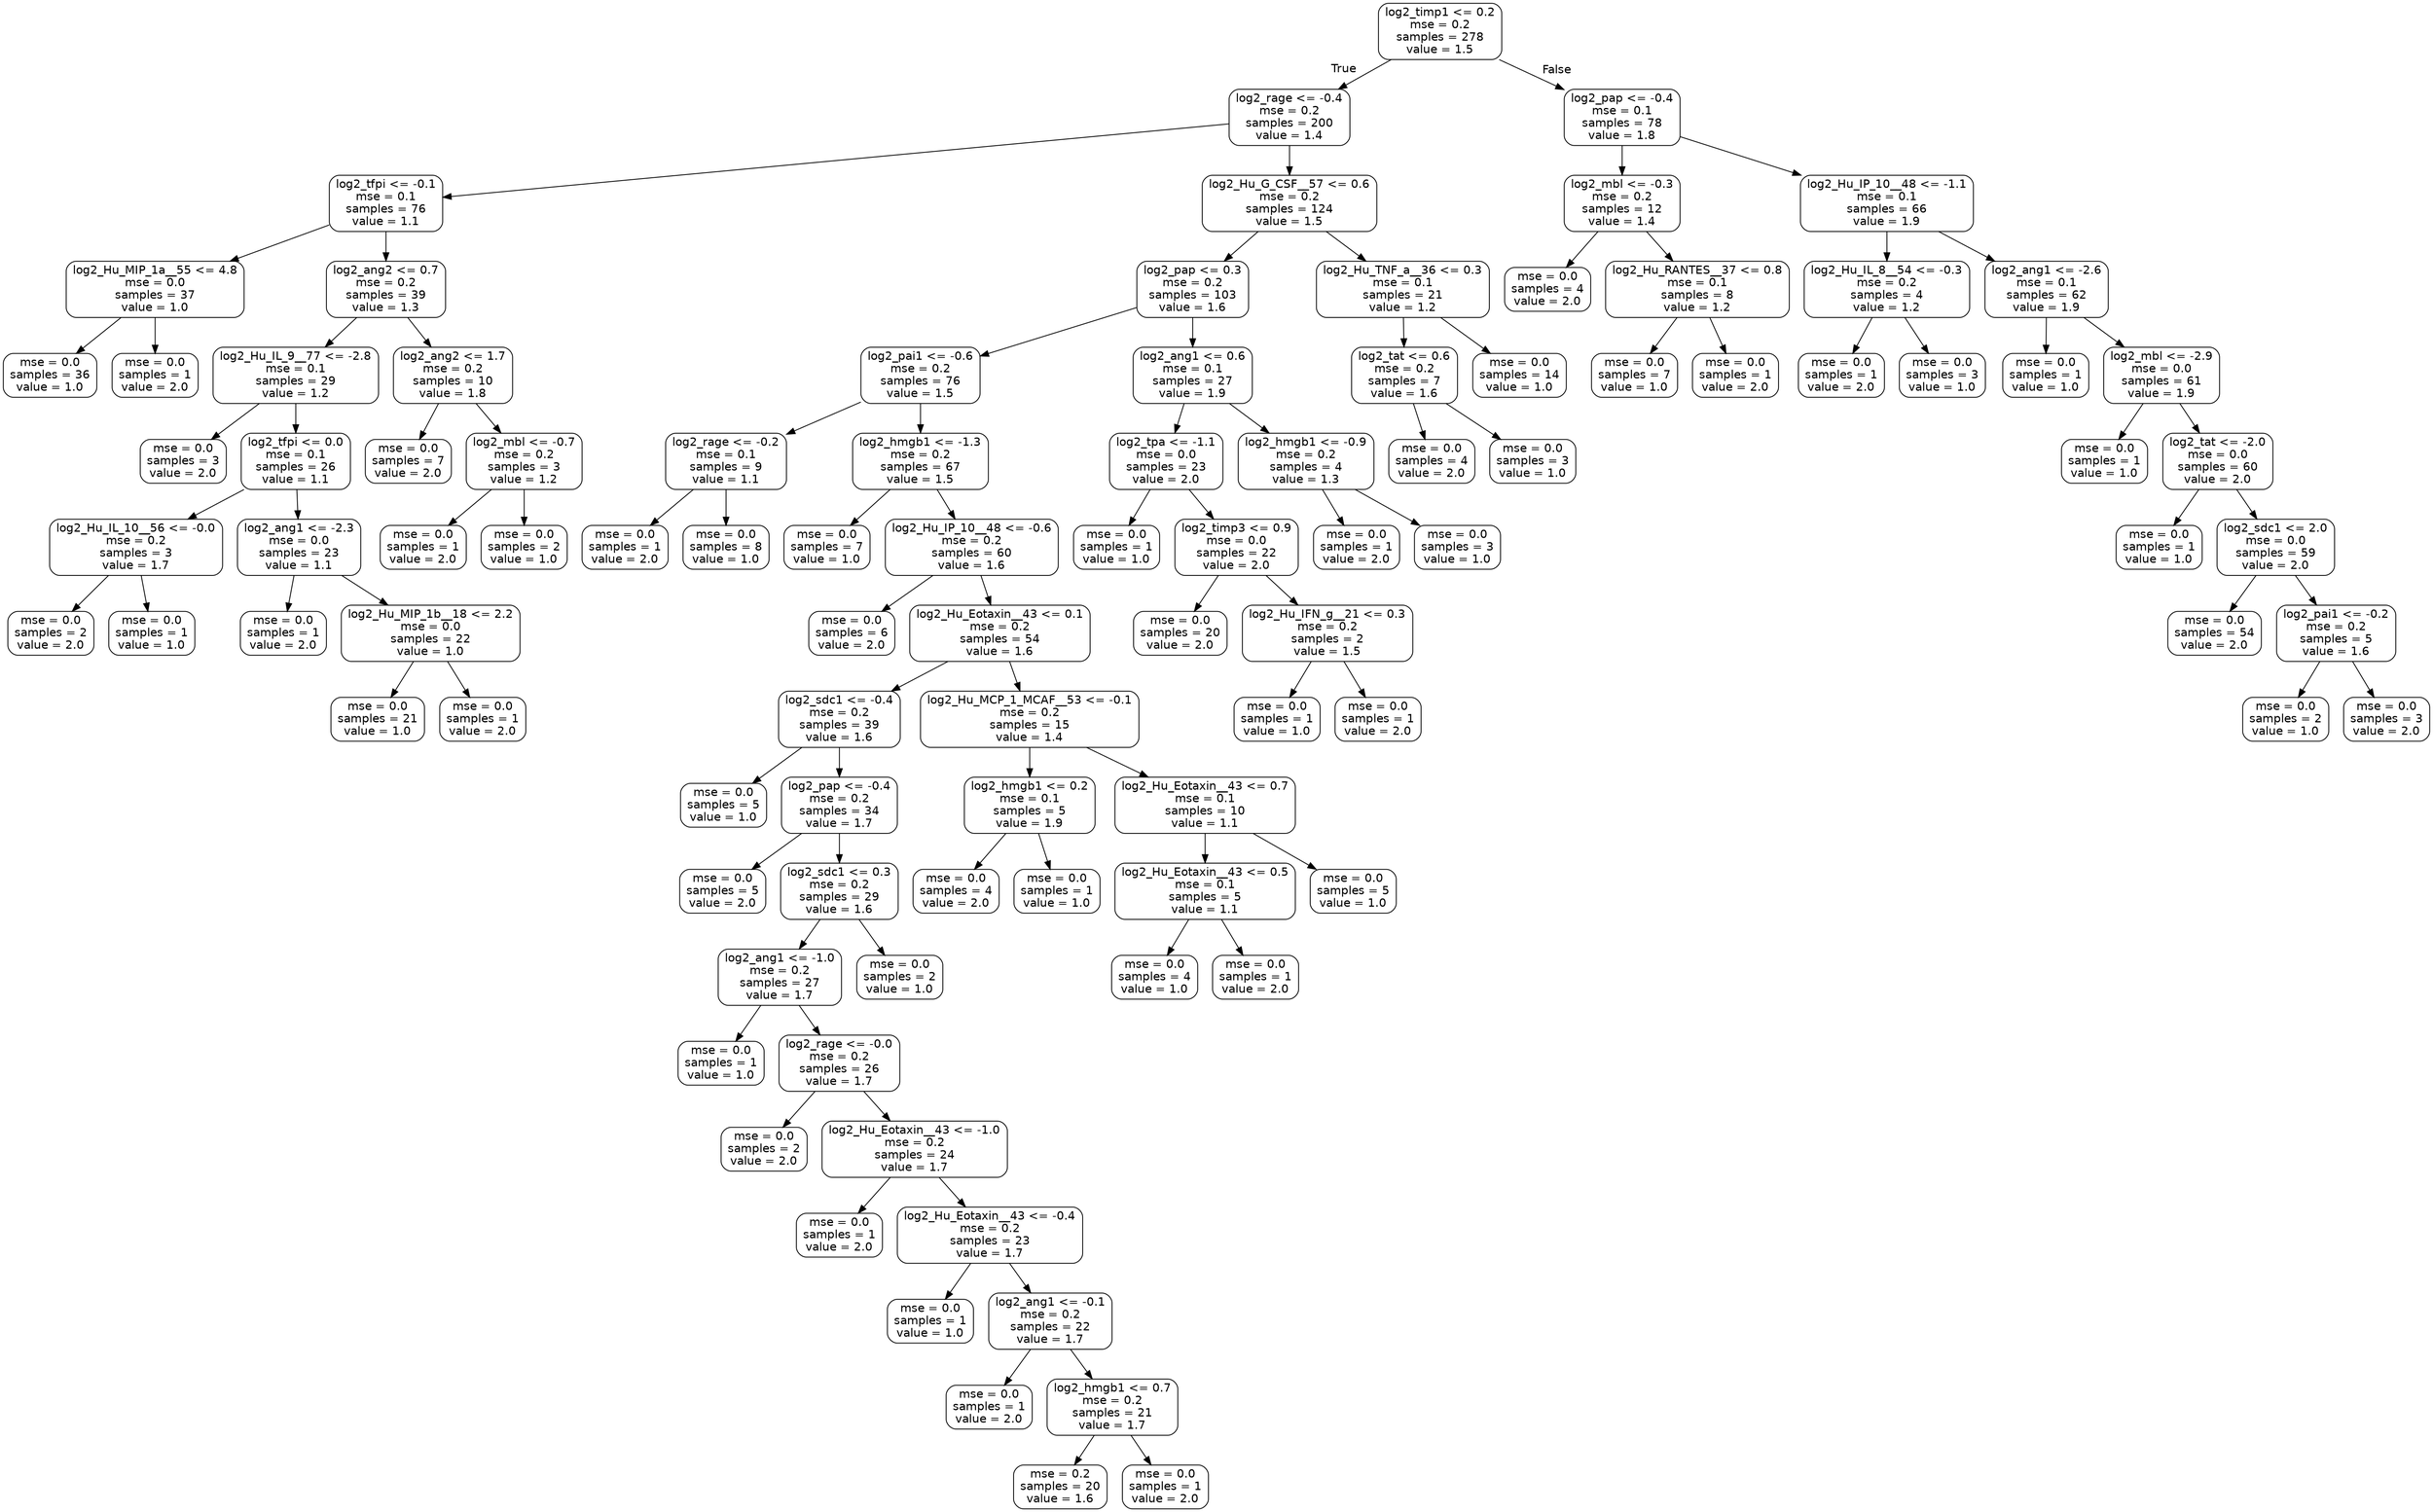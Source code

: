 digraph Tree {
node [shape=box, style="rounded", color="black", fontname=helvetica] ;
edge [fontname=helvetica] ;
0 [label="log2_timp1 <= 0.2\nmse = 0.2\nsamples = 278\nvalue = 1.5"] ;
1 [label="log2_rage <= -0.4\nmse = 0.2\nsamples = 200\nvalue = 1.4"] ;
0 -> 1 [labeldistance=2.5, labelangle=45, headlabel="True"] ;
2 [label="log2_tfpi <= -0.1\nmse = 0.1\nsamples = 76\nvalue = 1.1"] ;
1 -> 2 ;
3 [label="log2_Hu_MIP_1a__55 <= 4.8\nmse = 0.0\nsamples = 37\nvalue = 1.0"] ;
2 -> 3 ;
4 [label="mse = 0.0\nsamples = 36\nvalue = 1.0"] ;
3 -> 4 ;
5 [label="mse = 0.0\nsamples = 1\nvalue = 2.0"] ;
3 -> 5 ;
6 [label="log2_ang2 <= 0.7\nmse = 0.2\nsamples = 39\nvalue = 1.3"] ;
2 -> 6 ;
7 [label="log2_Hu_IL_9__77 <= -2.8\nmse = 0.1\nsamples = 29\nvalue = 1.2"] ;
6 -> 7 ;
8 [label="mse = 0.0\nsamples = 3\nvalue = 2.0"] ;
7 -> 8 ;
9 [label="log2_tfpi <= 0.0\nmse = 0.1\nsamples = 26\nvalue = 1.1"] ;
7 -> 9 ;
10 [label="log2_Hu_IL_10__56 <= -0.0\nmse = 0.2\nsamples = 3\nvalue = 1.7"] ;
9 -> 10 ;
11 [label="mse = 0.0\nsamples = 2\nvalue = 2.0"] ;
10 -> 11 ;
12 [label="mse = 0.0\nsamples = 1\nvalue = 1.0"] ;
10 -> 12 ;
13 [label="log2_ang1 <= -2.3\nmse = 0.0\nsamples = 23\nvalue = 1.1"] ;
9 -> 13 ;
14 [label="mse = 0.0\nsamples = 1\nvalue = 2.0"] ;
13 -> 14 ;
15 [label="log2_Hu_MIP_1b__18 <= 2.2\nmse = 0.0\nsamples = 22\nvalue = 1.0"] ;
13 -> 15 ;
16 [label="mse = 0.0\nsamples = 21\nvalue = 1.0"] ;
15 -> 16 ;
17 [label="mse = 0.0\nsamples = 1\nvalue = 2.0"] ;
15 -> 17 ;
18 [label="log2_ang2 <= 1.7\nmse = 0.2\nsamples = 10\nvalue = 1.8"] ;
6 -> 18 ;
19 [label="mse = 0.0\nsamples = 7\nvalue = 2.0"] ;
18 -> 19 ;
20 [label="log2_mbl <= -0.7\nmse = 0.2\nsamples = 3\nvalue = 1.2"] ;
18 -> 20 ;
21 [label="mse = 0.0\nsamples = 1\nvalue = 2.0"] ;
20 -> 21 ;
22 [label="mse = 0.0\nsamples = 2\nvalue = 1.0"] ;
20 -> 22 ;
23 [label="log2_Hu_G_CSF__57 <= 0.6\nmse = 0.2\nsamples = 124\nvalue = 1.5"] ;
1 -> 23 ;
24 [label="log2_pap <= 0.3\nmse = 0.2\nsamples = 103\nvalue = 1.6"] ;
23 -> 24 ;
25 [label="log2_pai1 <= -0.6\nmse = 0.2\nsamples = 76\nvalue = 1.5"] ;
24 -> 25 ;
26 [label="log2_rage <= -0.2\nmse = 0.1\nsamples = 9\nvalue = 1.1"] ;
25 -> 26 ;
27 [label="mse = 0.0\nsamples = 1\nvalue = 2.0"] ;
26 -> 27 ;
28 [label="mse = 0.0\nsamples = 8\nvalue = 1.0"] ;
26 -> 28 ;
29 [label="log2_hmgb1 <= -1.3\nmse = 0.2\nsamples = 67\nvalue = 1.5"] ;
25 -> 29 ;
30 [label="mse = 0.0\nsamples = 7\nvalue = 1.0"] ;
29 -> 30 ;
31 [label="log2_Hu_IP_10__48 <= -0.6\nmse = 0.2\nsamples = 60\nvalue = 1.6"] ;
29 -> 31 ;
32 [label="mse = 0.0\nsamples = 6\nvalue = 2.0"] ;
31 -> 32 ;
33 [label="log2_Hu_Eotaxin__43 <= 0.1\nmse = 0.2\nsamples = 54\nvalue = 1.6"] ;
31 -> 33 ;
34 [label="log2_sdc1 <= -0.4\nmse = 0.2\nsamples = 39\nvalue = 1.6"] ;
33 -> 34 ;
35 [label="mse = 0.0\nsamples = 5\nvalue = 1.0"] ;
34 -> 35 ;
36 [label="log2_pap <= -0.4\nmse = 0.2\nsamples = 34\nvalue = 1.7"] ;
34 -> 36 ;
37 [label="mse = 0.0\nsamples = 5\nvalue = 2.0"] ;
36 -> 37 ;
38 [label="log2_sdc1 <= 0.3\nmse = 0.2\nsamples = 29\nvalue = 1.6"] ;
36 -> 38 ;
39 [label="log2_ang1 <= -1.0\nmse = 0.2\nsamples = 27\nvalue = 1.7"] ;
38 -> 39 ;
40 [label="mse = 0.0\nsamples = 1\nvalue = 1.0"] ;
39 -> 40 ;
41 [label="log2_rage <= -0.0\nmse = 0.2\nsamples = 26\nvalue = 1.7"] ;
39 -> 41 ;
42 [label="mse = 0.0\nsamples = 2\nvalue = 2.0"] ;
41 -> 42 ;
43 [label="log2_Hu_Eotaxin__43 <= -1.0\nmse = 0.2\nsamples = 24\nvalue = 1.7"] ;
41 -> 43 ;
44 [label="mse = 0.0\nsamples = 1\nvalue = 2.0"] ;
43 -> 44 ;
45 [label="log2_Hu_Eotaxin__43 <= -0.4\nmse = 0.2\nsamples = 23\nvalue = 1.7"] ;
43 -> 45 ;
46 [label="mse = 0.0\nsamples = 1\nvalue = 1.0"] ;
45 -> 46 ;
47 [label="log2_ang1 <= -0.1\nmse = 0.2\nsamples = 22\nvalue = 1.7"] ;
45 -> 47 ;
48 [label="mse = 0.0\nsamples = 1\nvalue = 2.0"] ;
47 -> 48 ;
49 [label="log2_hmgb1 <= 0.7\nmse = 0.2\nsamples = 21\nvalue = 1.7"] ;
47 -> 49 ;
50 [label="mse = 0.2\nsamples = 20\nvalue = 1.6"] ;
49 -> 50 ;
51 [label="mse = 0.0\nsamples = 1\nvalue = 2.0"] ;
49 -> 51 ;
52 [label="mse = 0.0\nsamples = 2\nvalue = 1.0"] ;
38 -> 52 ;
53 [label="log2_Hu_MCP_1_MCAF__53 <= -0.1\nmse = 0.2\nsamples = 15\nvalue = 1.4"] ;
33 -> 53 ;
54 [label="log2_hmgb1 <= 0.2\nmse = 0.1\nsamples = 5\nvalue = 1.9"] ;
53 -> 54 ;
55 [label="mse = 0.0\nsamples = 4\nvalue = 2.0"] ;
54 -> 55 ;
56 [label="mse = 0.0\nsamples = 1\nvalue = 1.0"] ;
54 -> 56 ;
57 [label="log2_Hu_Eotaxin__43 <= 0.7\nmse = 0.1\nsamples = 10\nvalue = 1.1"] ;
53 -> 57 ;
58 [label="log2_Hu_Eotaxin__43 <= 0.5\nmse = 0.1\nsamples = 5\nvalue = 1.1"] ;
57 -> 58 ;
59 [label="mse = 0.0\nsamples = 4\nvalue = 1.0"] ;
58 -> 59 ;
60 [label="mse = 0.0\nsamples = 1\nvalue = 2.0"] ;
58 -> 60 ;
61 [label="mse = 0.0\nsamples = 5\nvalue = 1.0"] ;
57 -> 61 ;
62 [label="log2_ang1 <= 0.6\nmse = 0.1\nsamples = 27\nvalue = 1.9"] ;
24 -> 62 ;
63 [label="log2_tpa <= -1.1\nmse = 0.0\nsamples = 23\nvalue = 2.0"] ;
62 -> 63 ;
64 [label="mse = 0.0\nsamples = 1\nvalue = 1.0"] ;
63 -> 64 ;
65 [label="log2_timp3 <= 0.9\nmse = 0.0\nsamples = 22\nvalue = 2.0"] ;
63 -> 65 ;
66 [label="mse = 0.0\nsamples = 20\nvalue = 2.0"] ;
65 -> 66 ;
67 [label="log2_Hu_IFN_g__21 <= 0.3\nmse = 0.2\nsamples = 2\nvalue = 1.5"] ;
65 -> 67 ;
68 [label="mse = 0.0\nsamples = 1\nvalue = 1.0"] ;
67 -> 68 ;
69 [label="mse = 0.0\nsamples = 1\nvalue = 2.0"] ;
67 -> 69 ;
70 [label="log2_hmgb1 <= -0.9\nmse = 0.2\nsamples = 4\nvalue = 1.3"] ;
62 -> 70 ;
71 [label="mse = 0.0\nsamples = 1\nvalue = 2.0"] ;
70 -> 71 ;
72 [label="mse = 0.0\nsamples = 3\nvalue = 1.0"] ;
70 -> 72 ;
73 [label="log2_Hu_TNF_a__36 <= 0.3\nmse = 0.1\nsamples = 21\nvalue = 1.2"] ;
23 -> 73 ;
74 [label="log2_tat <= 0.6\nmse = 0.2\nsamples = 7\nvalue = 1.6"] ;
73 -> 74 ;
75 [label="mse = 0.0\nsamples = 4\nvalue = 2.0"] ;
74 -> 75 ;
76 [label="mse = 0.0\nsamples = 3\nvalue = 1.0"] ;
74 -> 76 ;
77 [label="mse = 0.0\nsamples = 14\nvalue = 1.0"] ;
73 -> 77 ;
78 [label="log2_pap <= -0.4\nmse = 0.1\nsamples = 78\nvalue = 1.8"] ;
0 -> 78 [labeldistance=2.5, labelangle=-45, headlabel="False"] ;
79 [label="log2_mbl <= -0.3\nmse = 0.2\nsamples = 12\nvalue = 1.4"] ;
78 -> 79 ;
80 [label="mse = 0.0\nsamples = 4\nvalue = 2.0"] ;
79 -> 80 ;
81 [label="log2_Hu_RANTES__37 <= 0.8\nmse = 0.1\nsamples = 8\nvalue = 1.2"] ;
79 -> 81 ;
82 [label="mse = 0.0\nsamples = 7\nvalue = 1.0"] ;
81 -> 82 ;
83 [label="mse = 0.0\nsamples = 1\nvalue = 2.0"] ;
81 -> 83 ;
84 [label="log2_Hu_IP_10__48 <= -1.1\nmse = 0.1\nsamples = 66\nvalue = 1.9"] ;
78 -> 84 ;
85 [label="log2_Hu_IL_8__54 <= -0.3\nmse = 0.2\nsamples = 4\nvalue = 1.2"] ;
84 -> 85 ;
86 [label="mse = 0.0\nsamples = 1\nvalue = 2.0"] ;
85 -> 86 ;
87 [label="mse = 0.0\nsamples = 3\nvalue = 1.0"] ;
85 -> 87 ;
88 [label="log2_ang1 <= -2.6\nmse = 0.1\nsamples = 62\nvalue = 1.9"] ;
84 -> 88 ;
89 [label="mse = 0.0\nsamples = 1\nvalue = 1.0"] ;
88 -> 89 ;
90 [label="log2_mbl <= -2.9\nmse = 0.0\nsamples = 61\nvalue = 1.9"] ;
88 -> 90 ;
91 [label="mse = 0.0\nsamples = 1\nvalue = 1.0"] ;
90 -> 91 ;
92 [label="log2_tat <= -2.0\nmse = 0.0\nsamples = 60\nvalue = 2.0"] ;
90 -> 92 ;
93 [label="mse = 0.0\nsamples = 1\nvalue = 1.0"] ;
92 -> 93 ;
94 [label="log2_sdc1 <= 2.0\nmse = 0.0\nsamples = 59\nvalue = 2.0"] ;
92 -> 94 ;
95 [label="mse = 0.0\nsamples = 54\nvalue = 2.0"] ;
94 -> 95 ;
96 [label="log2_pai1 <= -0.2\nmse = 0.2\nsamples = 5\nvalue = 1.6"] ;
94 -> 96 ;
97 [label="mse = 0.0\nsamples = 2\nvalue = 1.0"] ;
96 -> 97 ;
98 [label="mse = 0.0\nsamples = 3\nvalue = 2.0"] ;
96 -> 98 ;
}